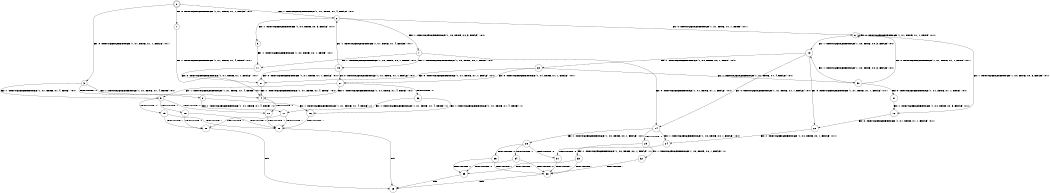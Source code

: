 digraph BCG {
size = "7, 10.5";
center = TRUE;
node [shape = circle];
0 [peripheries = 2];
0 -> 1 [label = "EX !0 !ATOMIC_EXCH_BRANCH (1, +1, TRUE, +1, 1, FALSE) !:0:1:"];
0 -> 2 [label = "EX !1 !ATOMIC_EXCH_BRANCH (1, +1, TRUE, +1, 4, FALSE) !:0:1:"];
0 -> 3 [label = "EX !0 !ATOMIC_EXCH_BRANCH (1, +1, TRUE, +1, 1, FALSE) !:0:1:"];
1 -> 4 [label = "EX !1 !ATOMIC_EXCH_BRANCH (1, +1, TRUE, +1, 4, TRUE) !:0:1:"];
2 -> 5 [label = "EX !1 !ATOMIC_EXCH_BRANCH (1, +0, TRUE, +0, 3, FALSE) !:0:1:"];
2 -> 6 [label = "EX !0 !ATOMIC_EXCH_BRANCH (1, +1, TRUE, +1, 1, TRUE) !:0:1:"];
2 -> 7 [label = "EX !1 !ATOMIC_EXCH_BRANCH (1, +0, TRUE, +0, 3, FALSE) !:0:1:"];
3 -> 4 [label = "EX !1 !ATOMIC_EXCH_BRANCH (1, +1, TRUE, +1, 4, TRUE) !:0:1:"];
3 -> 8 [label = "TERMINATE !0"];
3 -> 9 [label = "EX !1 !ATOMIC_EXCH_BRANCH (1, +1, TRUE, +1, 4, TRUE) !:0:1:"];
4 -> 10 [label = "TERMINATE !0"];
5 -> 11 [label = "EX !1 !ATOMIC_EXCH_BRANCH (1, +0, TRUE, +0, 1, TRUE) !:0:1:"];
6 -> 12 [label = "EX !1 !ATOMIC_EXCH_BRANCH (1, +0, TRUE, +0, 3, FALSE) !:0:1:"];
6 -> 13 [label = "EX !1 !ATOMIC_EXCH_BRANCH (1, +0, TRUE, +0, 3, FALSE) !:0:1:"];
6 -> 6 [label = "EX !0 !ATOMIC_EXCH_BRANCH (1, +1, TRUE, +1, 1, TRUE) !:0:1:"];
7 -> 11 [label = "EX !1 !ATOMIC_EXCH_BRANCH (1, +0, TRUE, +0, 1, TRUE) !:0:1:"];
7 -> 14 [label = "EX !0 !ATOMIC_EXCH_BRANCH (1, +1, TRUE, +1, 1, FALSE) !:0:1:"];
7 -> 15 [label = "EX !1 !ATOMIC_EXCH_BRANCH (1, +0, TRUE, +0, 1, TRUE) !:0:1:"];
8 -> 16 [label = "EX !1 !ATOMIC_EXCH_BRANCH (1, +1, TRUE, +1, 4, TRUE) !:1:"];
8 -> 17 [label = "EX !1 !ATOMIC_EXCH_BRANCH (1, +1, TRUE, +1, 4, TRUE) !:1:"];
9 -> 10 [label = "TERMINATE !0"];
9 -> 18 [label = "TERMINATE !1"];
9 -> 19 [label = "TERMINATE !0"];
10 -> 20 [label = "TERMINATE !1"];
11 -> 21 [label = "EX !0 !ATOMIC_EXCH_BRANCH (1, +1, TRUE, +1, 1, FALSE) !:0:1:"];
12 -> 22 [label = "EX !0 !ATOMIC_EXCH_BRANCH (1, +1, TRUE, +1, 1, FALSE) !:0:1:"];
13 -> 22 [label = "EX !0 !ATOMIC_EXCH_BRANCH (1, +1, TRUE, +1, 1, FALSE) !:0:1:"];
13 -> 23 [label = "EX !1 !ATOMIC_EXCH_BRANCH (1, +0, TRUE, +0, 1, TRUE) !:0:1:"];
13 -> 14 [label = "EX !0 !ATOMIC_EXCH_BRANCH (1, +1, TRUE, +1, 1, FALSE) !:0:1:"];
14 -> 24 [label = "EX !1 !ATOMIC_EXCH_BRANCH (1, +0, TRUE, +0, 1, FALSE) !:0:1:"];
14 -> 25 [label = "TERMINATE !0"];
14 -> 26 [label = "EX !1 !ATOMIC_EXCH_BRANCH (1, +0, TRUE, +0, 1, FALSE) !:0:1:"];
15 -> 21 [label = "EX !0 !ATOMIC_EXCH_BRANCH (1, +1, TRUE, +1, 1, FALSE) !:0:1:"];
15 -> 27 [label = "EX !0 !ATOMIC_EXCH_BRANCH (1, +1, TRUE, +1, 1, FALSE) !:0:1:"];
15 -> 2 [label = "EX !1 !ATOMIC_EXCH_BRANCH (1, +1, TRUE, +1, 4, FALSE) !:0:1:"];
16 -> 20 [label = "TERMINATE !1"];
17 -> 20 [label = "TERMINATE !1"];
17 -> 28 [label = "TERMINATE !1"];
18 -> 20 [label = "TERMINATE !0"];
18 -> 28 [label = "TERMINATE !0"];
19 -> 20 [label = "TERMINATE !1"];
19 -> 28 [label = "TERMINATE !1"];
20 -> 29 [label = "exit"];
21 -> 4 [label = "EX !1 !ATOMIC_EXCH_BRANCH (1, +1, TRUE, +1, 4, TRUE) !:0:1:"];
22 -> 24 [label = "EX !1 !ATOMIC_EXCH_BRANCH (1, +0, TRUE, +0, 1, FALSE) !:0:1:"];
23 -> 21 [label = "EX !0 !ATOMIC_EXCH_BRANCH (1, +1, TRUE, +1, 1, FALSE) !:0:1:"];
23 -> 30 [label = "EX !1 !ATOMIC_EXCH_BRANCH (1, +1, TRUE, +1, 4, FALSE) !:0:1:"];
23 -> 27 [label = "EX !0 !ATOMIC_EXCH_BRANCH (1, +1, TRUE, +1, 1, FALSE) !:0:1:"];
24 -> 31 [label = "TERMINATE !0"];
25 -> 32 [label = "EX !1 !ATOMIC_EXCH_BRANCH (1, +0, TRUE, +0, 1, FALSE) !:1:"];
25 -> 33 [label = "EX !1 !ATOMIC_EXCH_BRANCH (1, +0, TRUE, +0, 1, FALSE) !:1:"];
26 -> 31 [label = "TERMINATE !0"];
26 -> 34 [label = "TERMINATE !1"];
26 -> 35 [label = "TERMINATE !0"];
27 -> 4 [label = "EX !1 !ATOMIC_EXCH_BRANCH (1, +1, TRUE, +1, 4, TRUE) !:0:1:"];
27 -> 36 [label = "TERMINATE !0"];
27 -> 9 [label = "EX !1 !ATOMIC_EXCH_BRANCH (1, +1, TRUE, +1, 4, TRUE) !:0:1:"];
28 -> 29 [label = "exit"];
30 -> 37 [label = "EX !0 !ATOMIC_EXCH_BRANCH (1, +1, TRUE, +1, 1, TRUE) !:0:1:"];
30 -> 13 [label = "EX !1 !ATOMIC_EXCH_BRANCH (1, +0, TRUE, +0, 3, FALSE) !:0:1:"];
30 -> 6 [label = "EX !0 !ATOMIC_EXCH_BRANCH (1, +1, TRUE, +1, 1, TRUE) !:0:1:"];
31 -> 38 [label = "TERMINATE !1"];
32 -> 38 [label = "TERMINATE !1"];
33 -> 38 [label = "TERMINATE !1"];
33 -> 39 [label = "TERMINATE !1"];
34 -> 38 [label = "TERMINATE !0"];
34 -> 39 [label = "TERMINATE !0"];
35 -> 38 [label = "TERMINATE !1"];
35 -> 39 [label = "TERMINATE !1"];
36 -> 16 [label = "EX !1 !ATOMIC_EXCH_BRANCH (1, +1, TRUE, +1, 4, TRUE) !:1:"];
36 -> 17 [label = "EX !1 !ATOMIC_EXCH_BRANCH (1, +1, TRUE, +1, 4, TRUE) !:1:"];
37 -> 12 [label = "EX !1 !ATOMIC_EXCH_BRANCH (1, +0, TRUE, +0, 3, FALSE) !:0:1:"];
38 -> 29 [label = "exit"];
39 -> 29 [label = "exit"];
}
